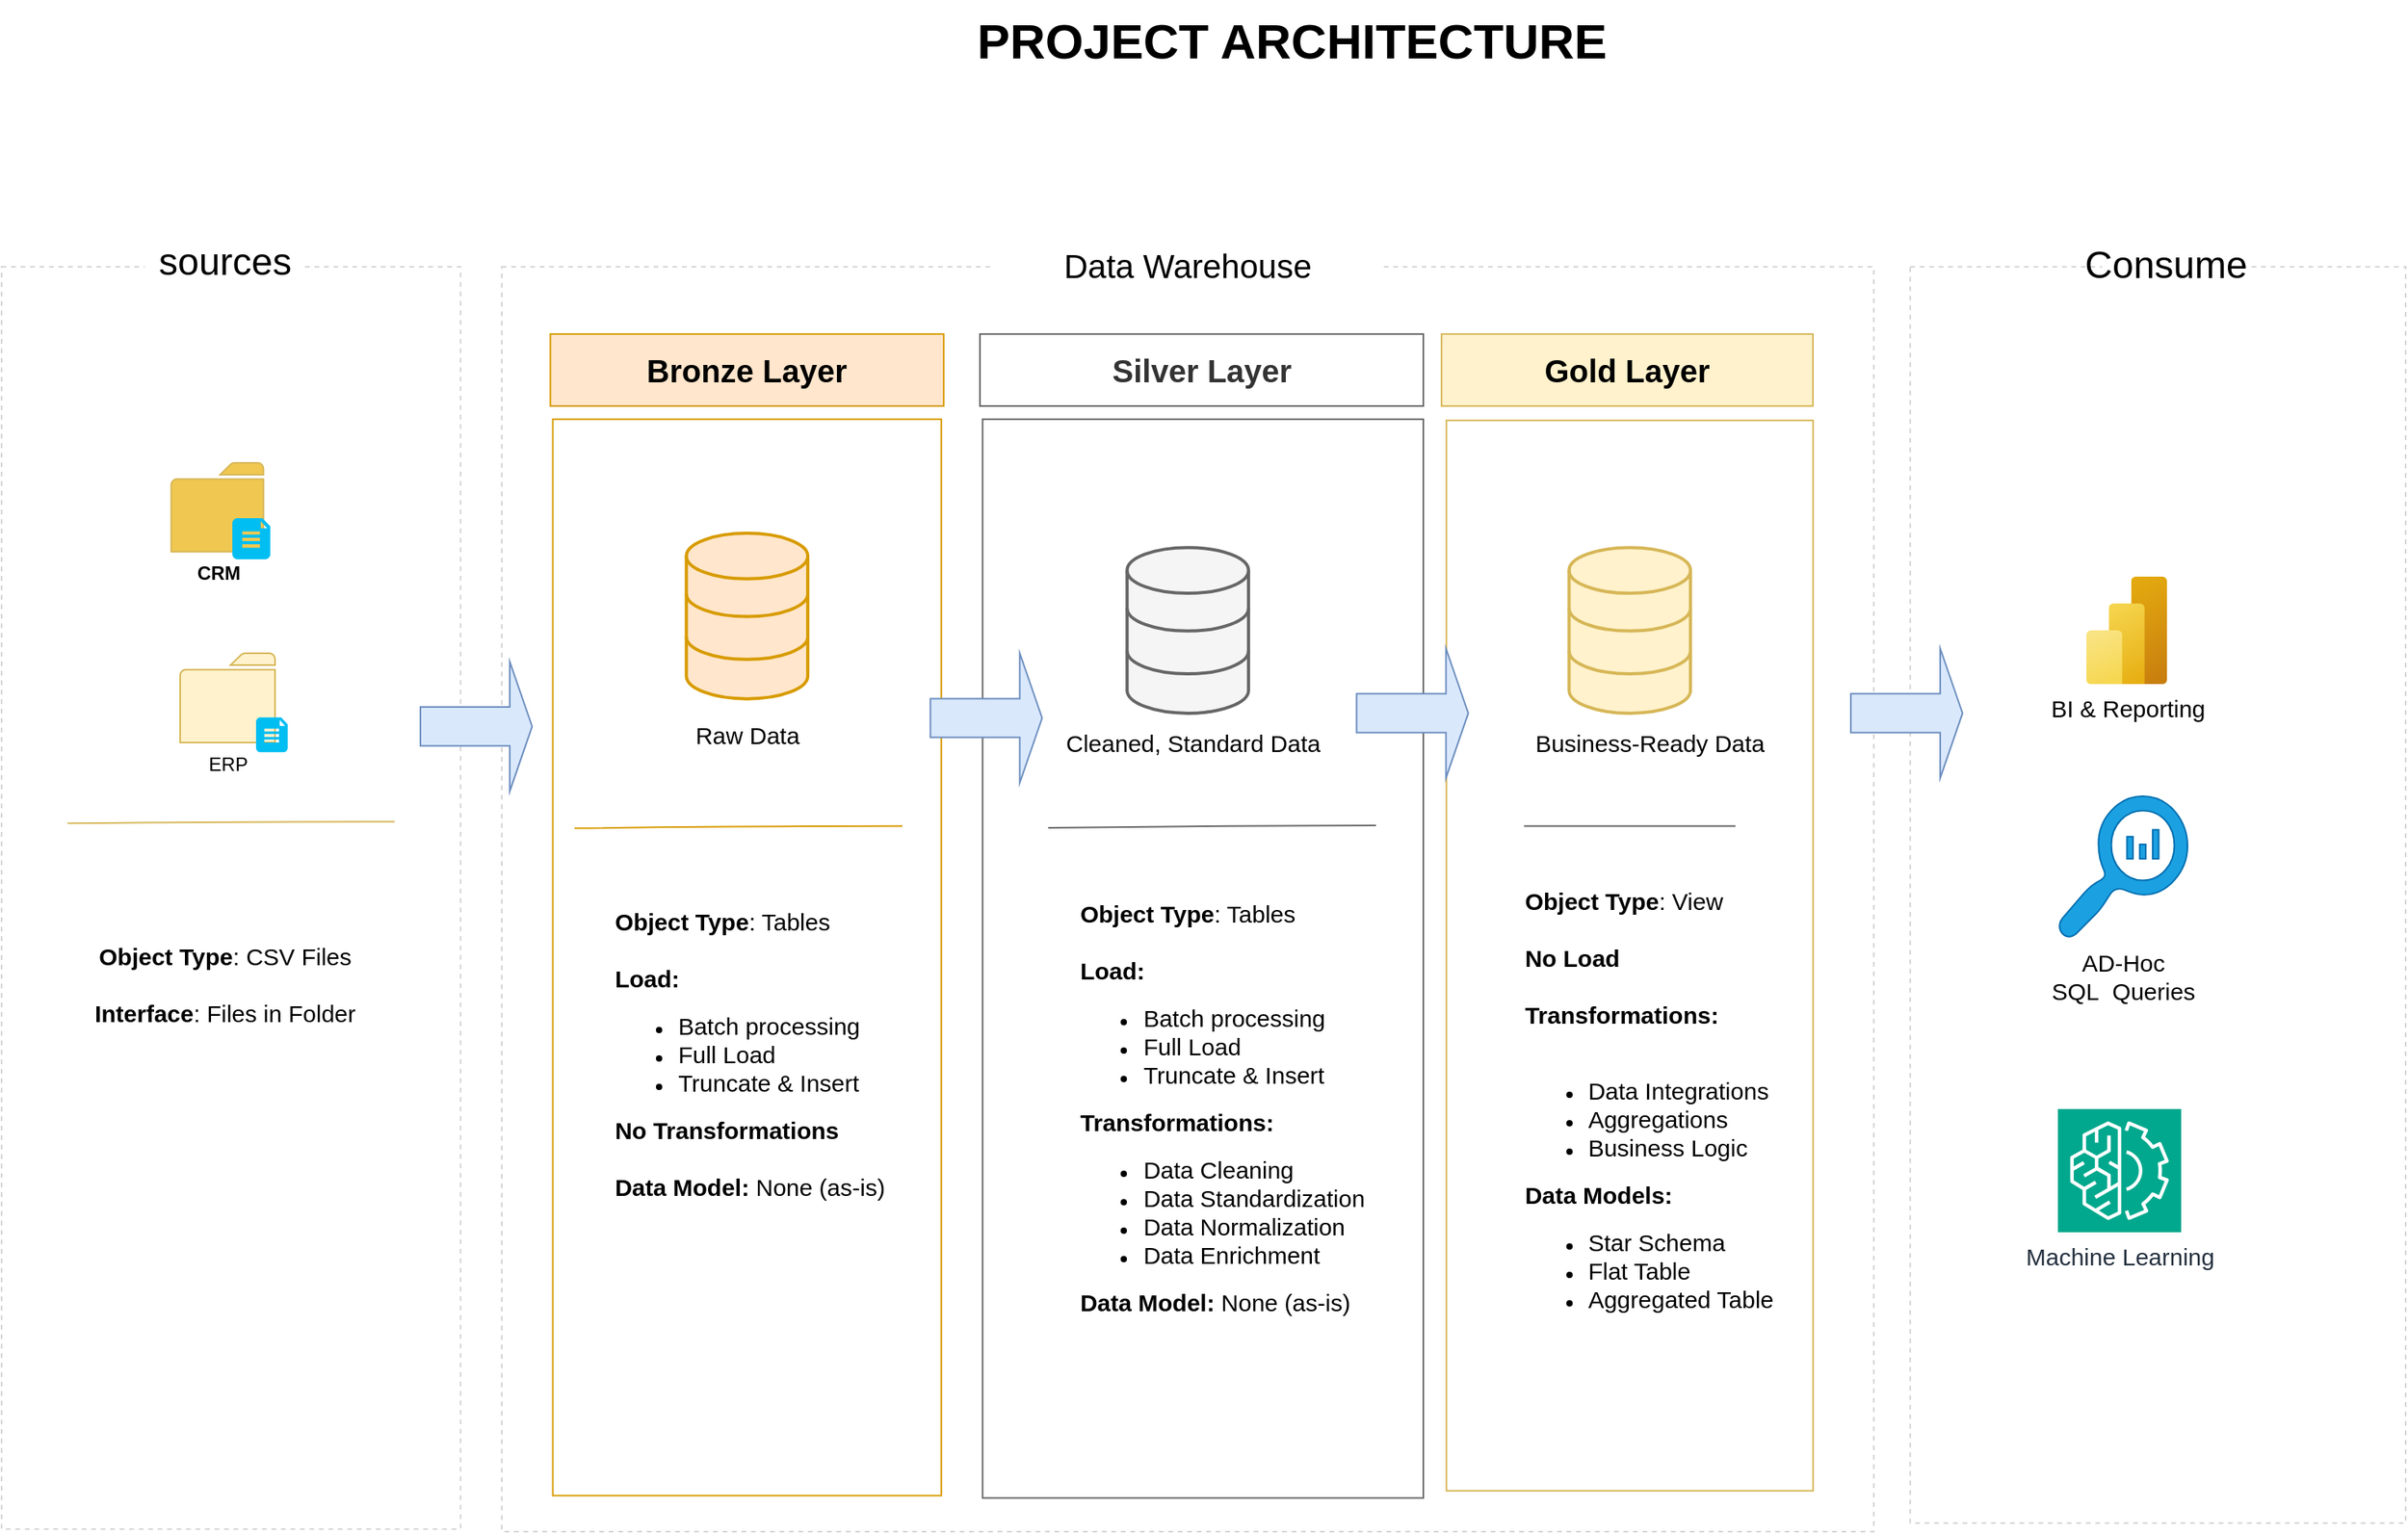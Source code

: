 <mxfile version="26.3.0">
  <diagram name="Page-1" id="G2IfrKTIbICs2Db6X4cU">
    <mxGraphModel dx="1650" dy="1723" grid="0" gridSize="10" guides="1" tooltips="1" connect="1" arrows="1" fold="1" page="0" pageScale="1" pageWidth="827" pageHeight="1169" background="#ffffff" math="0" shadow="0">
      <root>
        <mxCell id="0" />
        <mxCell id="1" parent="0" />
        <mxCell id="b0IzUq2Jkn2k-cX-HSSs-1" value="" style="rounded=0;whiteSpace=wrap;html=1;fillColor=none;dashed=1;strokeColor=#D4D4D4;" vertex="1" parent="1">
          <mxGeometry x="-61" y="23.9" width="290.37" height="799" as="geometry" />
        </mxCell>
        <mxCell id="b0IzUq2Jkn2k-cX-HSSs-2" value="&lt;font style=&quot;font-size: 24px;&quot;&gt;sources&lt;/font&gt;&lt;div&gt;&lt;br&gt;&lt;/div&gt;" style="rounded=0;whiteSpace=wrap;html=1;strokeColor=none;" vertex="1" parent="1">
          <mxGeometry x="29.609" y="-11.037" width="101.401" height="77.475" as="geometry" />
        </mxCell>
        <mxCell id="b0IzUq2Jkn2k-cX-HSSs-3" value="" style="rounded=0;whiteSpace=wrap;html=1;fillColor=none;dashed=1;strokeColor=#D4D4D4;" vertex="1" parent="1">
          <mxGeometry x="255.484" y="23.902" width="868.05" height="800.579" as="geometry" />
        </mxCell>
        <mxCell id="b0IzUq2Jkn2k-cX-HSSs-4" value="&lt;font style=&quot;font-size: 21px;&quot;&gt;Data Warehouse&lt;/font&gt;" style="rounded=0;whiteSpace=wrap;html=1;strokeColor=none;" vertex="1" parent="1">
          <mxGeometry x="565.831" y="16.306" width="247.356" height="13.672" as="geometry" />
        </mxCell>
        <mxCell id="b0IzUq2Jkn2k-cX-HSSs-5" value="" style="rounded=0;whiteSpace=wrap;html=1;fillColor=none;dashed=1;strokeColor=#D4D4D4;" vertex="1" parent="1">
          <mxGeometry x="1146.58" y="23.902" width="313.42" height="795.262" as="geometry" />
        </mxCell>
        <mxCell id="b0IzUq2Jkn2k-cX-HSSs-6" value="&lt;div&gt;&lt;span style=&quot;font-size: 24px;&quot;&gt;Consume&lt;/span&gt;&lt;/div&gt;" style="rounded=0;whiteSpace=wrap;html=1;strokeColor=none;" vertex="1" parent="1">
          <mxGeometry x="1267.953" y="-8" width="81.428" height="62.284" as="geometry" />
        </mxCell>
        <mxCell id="b0IzUq2Jkn2k-cX-HSSs-8" value="&lt;b&gt;Bronze Layer&lt;/b&gt;" style="rounded=0;whiteSpace=wrap;html=1;fillColor=#ffe6cc;strokeColor=#d79b00;fontSize=20;" vertex="1" parent="1">
          <mxGeometry x="286.211" y="66.437" width="248.892" height="45.574" as="geometry" />
        </mxCell>
        <mxCell id="b0IzUq2Jkn2k-cX-HSSs-9" value="" style="rounded=0;whiteSpace=wrap;html=1;fillColor=none;strokeColor=#d79b00;fontSize=20;" vertex="1" parent="1">
          <mxGeometry x="287.748" y="120.366" width="245.82" height="681.328" as="geometry" />
        </mxCell>
        <mxCell id="b0IzUq2Jkn2k-cX-HSSs-10" value="&lt;div style=&quot;color: rgb(0, 0, 0); font-size: 12px;&quot;&gt;&lt;br&gt;&lt;/div&gt;" style="rounded=0;whiteSpace=wrap;html=1;fillColor=none;strokeColor=#666666;fontSize=20;fontColor=#333333;align=left;" vertex="1" parent="1">
          <mxGeometry x="559.686" y="120.366" width="278.852" height="682.847" as="geometry" />
        </mxCell>
        <mxCell id="b0IzUq2Jkn2k-cX-HSSs-11" value="&lt;b&gt;Silver Layer&lt;/b&gt;" style="rounded=0;whiteSpace=wrap;html=1;fillColor=none;strokeColor=#666666;fontSize=20;fontColor=#333333;" vertex="1" parent="1">
          <mxGeometry x="558" y="66.44" width="280.54" height="45.57" as="geometry" />
        </mxCell>
        <mxCell id="b0IzUq2Jkn2k-cX-HSSs-12" value="" style="rounded=0;whiteSpace=wrap;html=1;fillColor=none;strokeColor=#d6b656;fontSize=20;" vertex="1" parent="1">
          <mxGeometry x="853.133" y="121.126" width="231.992" height="677.53" as="geometry" />
        </mxCell>
        <mxCell id="b0IzUq2Jkn2k-cX-HSSs-13" value="&lt;b&gt;Gold Layer&lt;/b&gt;" style="rounded=0;whiteSpace=wrap;html=1;fillColor=#fff2cc;strokeColor=#d6b656;fontSize=20;" vertex="1" parent="1">
          <mxGeometry x="850.06" y="66.44" width="234.94" height="45.57" as="geometry" />
        </mxCell>
        <mxCell id="b0IzUq2Jkn2k-cX-HSSs-14" value="&lt;b&gt;CRM&lt;/b&gt;" style="sketch=0;pointerEvents=1;shadow=0;dashed=0;html=1;strokeColor=#d6b656;labelPosition=center;verticalLabelPosition=bottom;verticalAlign=top;outlineConnect=0;align=center;shape=mxgraph.office.concepts.folder;fillColor=light-dark(#f0c851, #281d00);" vertex="1" parent="1">
          <mxGeometry x="46.314" y="147.999" width="58.382" height="56.208" as="geometry" />
        </mxCell>
        <mxCell id="b0IzUq2Jkn2k-cX-HSSs-17" value="" style="verticalLabelPosition=bottom;html=1;verticalAlign=top;align=center;strokeColor=none;fillColor=#00BEF2;shape=mxgraph.azure.file_2;pointerEvents=1;" vertex="1" parent="1">
          <mxGeometry x="85" y="182.94" width="24" height="26.06" as="geometry" />
        </mxCell>
        <mxCell id="b0IzUq2Jkn2k-cX-HSSs-30" value="&lt;font style=&quot;font-size: 15px;&quot;&gt;&lt;b style=&quot;&quot;&gt;Object Type&lt;/b&gt;: CSV Files&lt;/font&gt;&lt;div&gt;&lt;font style=&quot;font-size: 15px;&quot;&gt;&lt;br&gt;&lt;/font&gt;&lt;/div&gt;&lt;div&gt;&lt;font style=&quot;font-size: 15px;&quot;&gt;&lt;b style=&quot;&quot;&gt;Interface&lt;/b&gt;: Files in Folder&lt;/font&gt;&lt;/div&gt;" style="text;html=1;align=center;verticalAlign=middle;whiteSpace=wrap;rounded=0;" vertex="1" parent="1">
          <mxGeometry x="-28.004" y="429.999" width="216.629" height="95.705" as="geometry" />
        </mxCell>
        <mxCell id="b0IzUq2Jkn2k-cX-HSSs-31" value="" style="html=1;verticalLabelPosition=bottom;align=center;labelBackgroundColor=#ffffff;verticalAlign=top;strokeWidth=2;strokeColor=#d79b00;shadow=0;dashed=0;shape=mxgraph.ios7.icons.data;fillColor=#ffe6cc;" vertex="1" parent="1">
          <mxGeometry x="372.248" y="192.525" width="76.819" height="104.82" as="geometry" />
        </mxCell>
        <mxCell id="b0IzUq2Jkn2k-cX-HSSs-50" value="" style="shape=singleArrow;whiteSpace=wrap;html=1;fillColor=#dae8fc;strokeColor=#6c8ebf;" vertex="1" parent="1">
          <mxGeometry x="526.654" y="268.481" width="70.673" height="82.033" as="geometry" />
        </mxCell>
        <mxCell id="b0IzUq2Jkn2k-cX-HSSs-51" value="&lt;font style=&quot;font-size: 15px;&quot;&gt;Raw Data&lt;/font&gt;" style="text;html=1;align=center;verticalAlign=middle;whiteSpace=wrap;rounded=0;" vertex="1" parent="1">
          <mxGeometry x="364.566" y="297.344" width="92.182" height="45.574" as="geometry" />
        </mxCell>
        <mxCell id="b0IzUq2Jkn2k-cX-HSSs-52" value="&lt;font style=&quot;font-size: 15px;&quot;&gt;Cleaned, Standard Data&lt;/font&gt;" style="text;html=1;align=center;verticalAlign=middle;whiteSpace=wrap;rounded=0;" vertex="1" parent="1">
          <mxGeometry x="610.39" y="301.9" width="165.61" height="45.57" as="geometry" />
        </mxCell>
        <mxCell id="b0IzUq2Jkn2k-cX-HSSs-53" value="&lt;font style=&quot;font-size: 15px;&quot;&gt;Business-Ready Data&lt;/font&gt;" style="text;html=1;align=center;verticalAlign=middle;whiteSpace=wrap;rounded=0;" vertex="1" parent="1">
          <mxGeometry x="884.628" y="301.898" width="193.583" height="45.574" as="geometry" />
        </mxCell>
        <mxCell id="b0IzUq2Jkn2k-cX-HSSs-54" value="" style="endArrow=none;html=1;rounded=0;fontSize=12;startSize=8;endSize=8;curved=1;entryX=0.9;entryY=0.378;entryDx=0;entryDy=0;entryPerimeter=0;fillColor=#ffe6cc;strokeColor=#d79b00;exitX=0.056;exitY=0.38;exitDx=0;exitDy=0;exitPerimeter=0;" edge="1" parent="1" source="b0IzUq2Jkn2k-cX-HSSs-9" target="b0IzUq2Jkn2k-cX-HSSs-9">
          <mxGeometry width="50" height="50" relative="1" as="geometry">
            <mxPoint x="335.375" y="377.854" as="sourcePoint" />
            <mxPoint x="469.126" y="377.858" as="targetPoint" />
            <Array as="points">
              <mxPoint x="427.558" y="377.858" />
            </Array>
          </mxGeometry>
        </mxCell>
        <mxCell id="b0IzUq2Jkn2k-cX-HSSs-56" value="" style="endArrow=none;html=1;rounded=0;fontSize=12;startSize=8;endSize=8;curved=1;entryX=0.846;entryY=0.831;entryDx=0;entryDy=0;entryPerimeter=0;fillColor=#f5f5f5;strokeColor=#666666;" edge="1" parent="1">
          <mxGeometry width="50" height="50" relative="1" as="geometry">
            <mxPoint x="902.249" y="377.903" as="sourcePoint" />
            <mxPoint x="1035.999" y="377.907" as="targetPoint" />
          </mxGeometry>
        </mxCell>
        <mxCell id="b0IzUq2Jkn2k-cX-HSSs-57" value="&lt;div&gt;&lt;div style=&quot;text-align: left;&quot;&gt;&lt;font style=&quot;font-size: 15px;&quot;&gt;&lt;b style=&quot;background-color: transparent; color: light-dark(rgb(0, 0, 0), rgb(255, 255, 255));&quot;&gt;Object Type&lt;/b&gt;&lt;span style=&quot;background-color: transparent; color: light-dark(rgb(0, 0, 0), rgb(255, 255, 255));&quot;&gt;: Tables&lt;/span&gt;&lt;/font&gt;&lt;/div&gt;&lt;div&gt;&lt;font style=&quot;font-size: 15px;&quot;&gt;&lt;br&gt;&lt;/font&gt;&lt;/div&gt;&lt;div style=&quot;text-align: left;&quot;&gt;&lt;b&gt;&lt;font style=&quot;font-size: 15px;&quot;&gt;Load:&lt;/font&gt;&lt;/b&gt;&lt;/div&gt;&lt;div&gt;&lt;ul&gt;&lt;li style=&quot;text-align: left;&quot;&gt;&lt;font style=&quot;font-size: 15px;&quot;&gt;Batch processing&lt;/font&gt;&lt;/li&gt;&lt;li style=&quot;text-align: left;&quot;&gt;&lt;font style=&quot;font-size: 15px;&quot;&gt;Full Load&lt;/font&gt;&lt;/li&gt;&lt;li style=&quot;text-align: left;&quot;&gt;&lt;font style=&quot;font-size: 15px;&quot;&gt;Truncate &amp;amp; Insert&lt;/font&gt;&lt;/li&gt;&lt;/ul&gt;&lt;/div&gt;&lt;div style=&quot;text-align: left;&quot;&gt;&lt;b&gt;&lt;font style=&quot;font-size: 15px;&quot;&gt;No Transformations&lt;/font&gt;&lt;/b&gt;&lt;/div&gt;&lt;div style=&quot;text-align: left;&quot;&gt;&lt;b&gt;&lt;font style=&quot;font-size: 15px;&quot;&gt;&lt;br&gt;&lt;/font&gt;&lt;/b&gt;&lt;/div&gt;&lt;div style=&quot;text-align: left;&quot;&gt;&lt;font style=&quot;font-size: 15px;&quot;&gt;&lt;b style=&quot;&quot;&gt;Data Model: &lt;/b&gt;None (as-is)&lt;/font&gt;&lt;/div&gt;&lt;/div&gt;" style="text;html=1;align=center;verticalAlign=middle;whiteSpace=wrap;rounded=0;opacity=70;" vertex="1" parent="1">
          <mxGeometry x="297.734" y="391.53" width="228.919" height="261.29" as="geometry" />
        </mxCell>
        <mxCell id="b0IzUq2Jkn2k-cX-HSSs-62" value="" style="shape=singleArrow;whiteSpace=wrap;html=1;fillColor=#dae8fc;strokeColor=#6c8ebf;" vertex="1" parent="1">
          <mxGeometry x="203.995" y="273.798" width="70.673" height="82.033" as="geometry" />
        </mxCell>
        <mxCell id="b0IzUq2Jkn2k-cX-HSSs-63" value="" style="shape=singleArrow;whiteSpace=wrap;html=1;fillColor=#dae8fc;strokeColor=#6c8ebf;" vertex="1" parent="1">
          <mxGeometry x="1108.997" y="265.44" width="70.673" height="82.033" as="geometry" />
        </mxCell>
        <mxCell id="b0IzUq2Jkn2k-cX-HSSs-64" value="" style="shape=singleArrow;whiteSpace=wrap;html=1;fillColor=#dae8fc;strokeColor=#6c8ebf;" vertex="1" parent="1">
          <mxGeometry x="796.287" y="265.443" width="70.673" height="82.033" as="geometry" />
        </mxCell>
        <mxCell id="b0IzUq2Jkn2k-cX-HSSs-67" value="" style="endArrow=none;html=1;rounded=0;fontSize=12;startSize=8;endSize=8;curved=1;entryX=0.9;entryY=0.378;entryDx=0;entryDy=0;entryPerimeter=0;fillColor=#f5f5f5;strokeColor=#666666;exitX=0.056;exitY=0.38;exitDx=0;exitDy=0;exitPerimeter=0;" edge="1" parent="1">
          <mxGeometry width="50" height="50" relative="1" as="geometry">
            <mxPoint x="601.168" y="379.058" as="sourcePoint" />
            <mxPoint x="808.578" y="377.539" as="targetPoint" />
            <Array as="points">
              <mxPoint x="727.15" y="377.539" />
            </Array>
          </mxGeometry>
        </mxCell>
        <mxCell id="b0IzUq2Jkn2k-cX-HSSs-68" value="&lt;div style=&quot;text-align: left;&quot;&gt;&lt;div style=&quot;color: rgb(0, 0, 0);&quot;&gt;&lt;font style=&quot;font-size: 15px;&quot;&gt;&lt;b style=&quot;background-color: transparent; color: light-dark(rgb(0, 0, 0), rgb(255, 255, 255));&quot;&gt;Object Type&lt;/b&gt;&lt;span style=&quot;background-color: transparent; color: light-dark(rgb(0, 0, 0), rgb(255, 255, 255));&quot;&gt;: Tables&lt;/span&gt;&lt;/font&gt;&lt;/div&gt;&lt;div style=&quot;color: rgb(0, 0, 0);&quot;&gt;&lt;font style=&quot;font-size: 15px;&quot;&gt;&lt;br&gt;&lt;/font&gt;&lt;/div&gt;&lt;div style=&quot;color: rgb(0, 0, 0);&quot;&gt;&lt;b&gt;&lt;font style=&quot;font-size: 15px;&quot;&gt;Load:&lt;/font&gt;&lt;/b&gt;&lt;/div&gt;&lt;div style=&quot;color: rgb(0, 0, 0);&quot;&gt;&lt;ul&gt;&lt;li&gt;&lt;font style=&quot;font-size: 15px;&quot;&gt;Batch processing&lt;/font&gt;&lt;/li&gt;&lt;li&gt;&lt;font style=&quot;font-size: 15px;&quot;&gt;Full Load&lt;/font&gt;&lt;/li&gt;&lt;li&gt;&lt;font style=&quot;font-size: 15px;&quot;&gt;Truncate &amp;amp; Insert&lt;/font&gt;&lt;/li&gt;&lt;/ul&gt;&lt;/div&gt;&lt;div style=&quot;color: rgb(0, 0, 0);&quot;&gt;&lt;b&gt;&lt;font style=&quot;font-size: 15px;&quot;&gt;Transformations:&lt;/font&gt;&lt;/b&gt;&lt;/div&gt;&lt;div style=&quot;color: rgb(0, 0, 0);&quot;&gt;&lt;ul&gt;&lt;li&gt;&lt;span&gt;&lt;font style=&quot;font-size: 15px;&quot;&gt;Data Cleaning&lt;/font&gt;&lt;/span&gt;&lt;/li&gt;&lt;li&gt;&lt;font style=&quot;font-size: 15px;&quot;&gt;Data Standardization&lt;/font&gt;&lt;/li&gt;&lt;li&gt;&lt;font style=&quot;font-size: 15px;&quot;&gt;Data Normalization&lt;/font&gt;&lt;/li&gt;&lt;li&gt;&lt;font style=&quot;font-size: 15px;&quot;&gt;Data Enrichment&lt;/font&gt;&lt;/li&gt;&lt;/ul&gt;&lt;font style=&quot;font-size: 15px;&quot;&gt;&lt;b style=&quot;color: light-dark(rgb(0, 0, 0), rgb(237, 237, 237)); background-color: transparent;&quot;&gt;Data Model:&amp;nbsp;&lt;/b&gt;&lt;span style=&quot;color: light-dark(rgb(0, 0, 0), rgb(237, 237, 237)); background-color: transparent;&quot;&gt;None (as-is)&lt;/span&gt;&lt;/font&gt;&lt;/div&gt;&lt;/div&gt;" style="text;html=1;align=center;verticalAlign=middle;whiteSpace=wrap;rounded=0;" vertex="1" parent="1">
          <mxGeometry x="597.327" y="406.721" width="228.919" height="299.268" as="geometry" />
        </mxCell>
        <mxCell id="b0IzUq2Jkn2k-cX-HSSs-70" value="&lt;div style=&quot;text-align: left;&quot;&gt;&lt;div style=&quot;color: rgb(0, 0, 0);&quot;&gt;&lt;font style=&quot;font-size: 15px;&quot;&gt;&lt;b style=&quot;background-color: transparent; color: light-dark(rgb(0, 0, 0), rgb(255, 255, 255));&quot;&gt;Object Type&lt;/b&gt;&lt;span style=&quot;background-color: transparent; color: light-dark(rgb(0, 0, 0), rgb(255, 255, 255));&quot;&gt;: View&lt;/span&gt;&lt;/font&gt;&lt;/div&gt;&lt;div style=&quot;color: rgb(0, 0, 0);&quot;&gt;&lt;font style=&quot;font-size: 15px;&quot;&gt;&lt;br&gt;&lt;/font&gt;&lt;/div&gt;&lt;div style=&quot;color: rgb(0, 0, 0);&quot;&gt;&lt;b&gt;&lt;font style=&quot;font-size: 15px;&quot;&gt;No Load&lt;/font&gt;&lt;/b&gt;&lt;/div&gt;&lt;div style=&quot;color: rgb(0, 0, 0);&quot;&gt;&lt;b&gt;&lt;font style=&quot;font-size: 15px;&quot;&gt;&lt;br&gt;&lt;/font&gt;&lt;/b&gt;&lt;/div&gt;&lt;div style=&quot;color: rgb(0, 0, 0);&quot;&gt;&lt;b&gt;&lt;font style=&quot;font-size: 15px;&quot;&gt;Transformations:&lt;/font&gt;&lt;/b&gt;&lt;/div&gt;&lt;div style=&quot;color: rgb(0, 0, 0);&quot;&gt;&lt;b&gt;&lt;font style=&quot;font-size: 15px;&quot;&gt;&lt;br&gt;&lt;/font&gt;&lt;/b&gt;&lt;/div&gt;&lt;div style=&quot;color: rgb(0, 0, 0);&quot;&gt;&lt;ul&gt;&lt;li&gt;&lt;span style=&quot;font-size: 15px;&quot;&gt;Data Integrations&lt;/span&gt;&lt;/li&gt;&lt;li&gt;&lt;font style=&quot;font-size: 15px;&quot;&gt;Aggregations&lt;/font&gt;&lt;/li&gt;&lt;li&gt;&lt;span style=&quot;font-size: 15px;&quot;&gt;Business Logic&lt;/span&gt;&lt;/li&gt;&lt;/ul&gt;&lt;/div&gt;&lt;div style=&quot;color: rgb(0, 0, 0);&quot;&gt;&lt;span style=&quot;font-size: 15px;&quot;&gt;&lt;b&gt;Data Models:&lt;/b&gt;&lt;/span&gt;&lt;/div&gt;&lt;div style=&quot;color: rgb(0, 0, 0);&quot;&gt;&lt;ul&gt;&lt;li&gt;&lt;span style=&quot;font-size: 15px;&quot;&gt;Star Schema&lt;/span&gt;&lt;/li&gt;&lt;li&gt;&lt;span style=&quot;font-size: 15px;&quot;&gt;Flat Table&lt;/span&gt;&lt;/li&gt;&lt;li&gt;&lt;span style=&quot;font-size: 15px;&quot;&gt;Aggregated Table&lt;/span&gt;&lt;/li&gt;&lt;/ul&gt;&lt;/div&gt;&lt;/div&gt;" style="text;html=1;align=center;verticalAlign=middle;whiteSpace=wrap;rounded=0;" vertex="1" parent="1">
          <mxGeometry x="866.96" y="406.72" width="228.92" height="301.32" as="geometry" />
        </mxCell>
        <mxCell id="b0IzUq2Jkn2k-cX-HSSs-72" value="" style="html=1;verticalLabelPosition=bottom;align=center;labelBackgroundColor=#ffffff;verticalAlign=top;strokeWidth=2;strokeColor=#666666;shadow=0;dashed=0;shape=mxgraph.ios7.icons.data;fillColor=#f5f5f5;fontColor=#333333;" vertex="1" parent="1">
          <mxGeometry x="651.098" y="201.635" width="76.819" height="104.82" as="geometry" />
        </mxCell>
        <mxCell id="b0IzUq2Jkn2k-cX-HSSs-73" value="" style="html=1;verticalLabelPosition=bottom;align=center;labelBackgroundColor=#ffffff;verticalAlign=top;strokeWidth=2;strokeColor=#d6b656;shadow=0;dashed=0;shape=mxgraph.ios7.icons.data;fillColor=#fff2cc;" vertex="1" parent="1">
          <mxGeometry x="930.718" y="201.635" width="76.819" height="104.82" as="geometry" />
        </mxCell>
        <mxCell id="b0IzUq2Jkn2k-cX-HSSs-79" value="ERP" style="sketch=0;pointerEvents=1;shadow=0;dashed=0;html=1;strokeColor=#d6b656;labelPosition=center;verticalLabelPosition=bottom;verticalAlign=top;outlineConnect=0;align=center;shape=mxgraph.office.concepts.folder;fillColor=#fff2cc;" vertex="1" parent="1">
          <mxGeometry x="52" y="268.48" width="60" height="56.52" as="geometry" />
        </mxCell>
        <mxCell id="b0IzUq2Jkn2k-cX-HSSs-80" value="" style="verticalLabelPosition=bottom;html=1;verticalAlign=top;align=center;strokeColor=none;fillColor=#00BEF2;shape=mxgraph.azure.file_2;pointerEvents=1;" vertex="1" parent="1">
          <mxGeometry x="100" y="309.13" width="20" height="22" as="geometry" />
        </mxCell>
        <mxCell id="b0IzUq2Jkn2k-cX-HSSs-81" value="" style="endArrow=none;html=1;rounded=0;fontSize=12;startSize=8;endSize=8;curved=1;entryX=0.9;entryY=0.378;entryDx=0;entryDy=0;entryPerimeter=0;fillColor=#fff2cc;strokeColor=#d6b656;exitX=0.056;exitY=0.38;exitDx=0;exitDy=0;exitPerimeter=0;" edge="1" parent="1">
          <mxGeometry width="50" height="50" relative="1" as="geometry">
            <mxPoint x="-19.32" y="376.14" as="sourcePoint" />
            <mxPoint x="187.68" y="375.14" as="targetPoint" />
            <Array as="points">
              <mxPoint x="106.238" y="374.998" />
            </Array>
          </mxGeometry>
        </mxCell>
        <mxCell id="b0IzUq2Jkn2k-cX-HSSs-85" value="&lt;font style=&quot;font-size: 15px;&quot;&gt;Machine Learning&lt;/font&gt;" style="sketch=0;points=[[0,0,0],[0.25,0,0],[0.5,0,0],[0.75,0,0],[1,0,0],[0,1,0],[0.25,1,0],[0.5,1,0],[0.75,1,0],[1,1,0],[0,0.25,0],[0,0.5,0],[0,0.75,0],[1,0.25,0],[1,0.5,0],[1,0.75,0]];outlineConnect=0;fontColor=#232F3E;fillColor=#01A88D;strokeColor=#ffffff;dashed=0;verticalLabelPosition=bottom;verticalAlign=top;align=center;html=1;fontSize=12;fontStyle=0;aspect=fixed;shape=mxgraph.aws4.resourceIcon;resIcon=mxgraph.aws4.machine_learning;" vertex="1" parent="1">
          <mxGeometry x="1240" y="557" width="78" height="78" as="geometry" />
        </mxCell>
        <mxCell id="b0IzUq2Jkn2k-cX-HSSs-89" value="" style="group" vertex="1" connectable="0" parent="1">
          <mxGeometry x="1258" y="220.04" width="123.84" height="68.0" as="geometry" />
        </mxCell>
        <mxCell id="b0IzUq2Jkn2k-cX-HSSs-82" value="&lt;font style=&quot;font-size: 15px;&quot;&gt;BI &amp;amp; Reporting&lt;/font&gt;" style="image;aspect=fixed;html=1;points=[];align=center;fontSize=12;image=img/lib/azure2/analytics/Power_BI_Embedded.svg;" vertex="1" parent="b0IzUq2Jkn2k-cX-HSSs-89">
          <mxGeometry width="51" height="68" as="geometry" />
        </mxCell>
        <mxCell id="b0IzUq2Jkn2k-cX-HSSs-90" value="&lt;font style=&quot;color: rgb(0, 0, 0); font-size: 15px;&quot;&gt;AD-Hoc&lt;/font&gt;&lt;div&gt;&lt;font style=&quot;color: rgb(0, 0, 0); font-size: 15px;&quot;&gt;SQL&amp;nbsp; Queries&lt;/font&gt;&lt;/div&gt;" style="sketch=0;pointerEvents=1;shadow=0;dashed=0;html=1;strokeColor=#006EAF;labelPosition=center;verticalLabelPosition=bottom;verticalAlign=top;align=center;fillColor=#1ba1e2;shape=mxgraph.mscae.oms.log_search;fontColor=#ffffff;" vertex="1" parent="1">
          <mxGeometry x="1240" y="359" width="82" height="90" as="geometry" />
        </mxCell>
        <mxCell id="b0IzUq2Jkn2k-cX-HSSs-94" value="&lt;b&gt;&lt;font style=&quot;font-size: 31px;&quot;&gt;PROJECT ARCHITECTURE&lt;/font&gt;&lt;/b&gt;" style="text;html=1;align=center;verticalAlign=middle;whiteSpace=wrap;rounded=0;" vertex="1" parent="1">
          <mxGeometry x="330.67" y="-145" width="849" height="52" as="geometry" />
        </mxCell>
      </root>
    </mxGraphModel>
  </diagram>
</mxfile>
